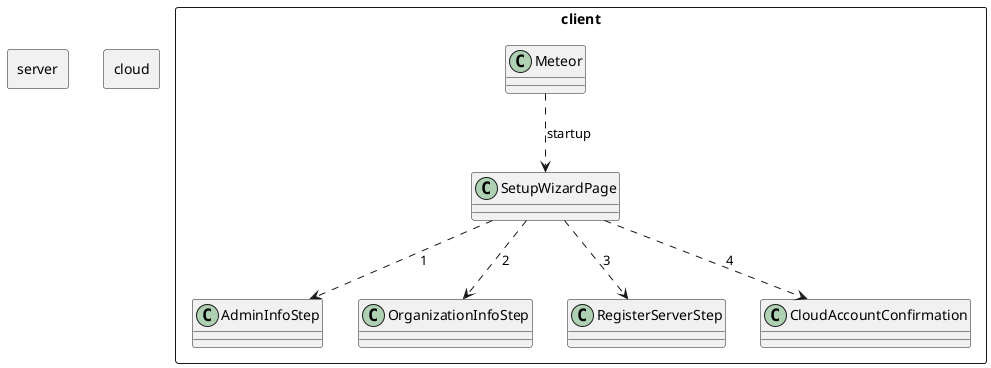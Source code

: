 @startuml
'https://plantuml.com/class-diagram

allow_mixing



rectangle client {

    class Meteor {
    }

    class SetupWizardPage {
    }

    class AdminInfoStep {}

    class OrganizationInfoStep

    class RegisterServerStep

    class CloudAccountConfirmation
}

rectangle server {
}

rectangle cloud {
}

Meteor ..> SetupWizardPage: startup
SetupWizardPage ..> AdminInfoStep: 1
SetupWizardPage ..> OrganizationInfoStep: 2
SetupWizardPage ..> RegisterServerStep: 3
SetupWizardPage ..> CloudAccountConfirmation: 4

@enduml

